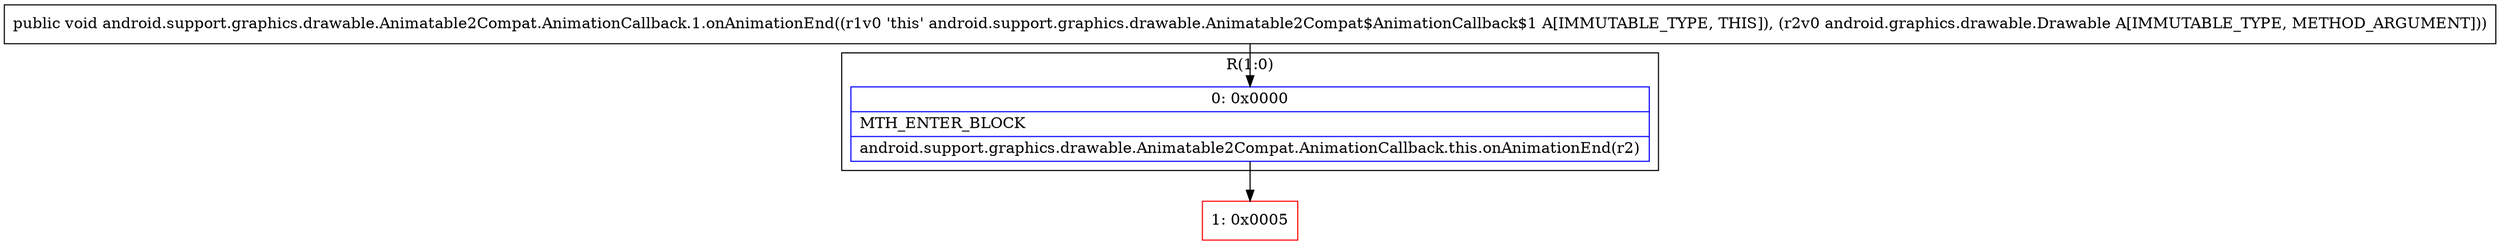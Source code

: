 digraph "CFG forandroid.support.graphics.drawable.Animatable2Compat.AnimationCallback.1.onAnimationEnd(Landroid\/graphics\/drawable\/Drawable;)V" {
subgraph cluster_Region_1442155180 {
label = "R(1:0)";
node [shape=record,color=blue];
Node_0 [shape=record,label="{0\:\ 0x0000|MTH_ENTER_BLOCK\l|android.support.graphics.drawable.Animatable2Compat.AnimationCallback.this.onAnimationEnd(r2)\l}"];
}
Node_1 [shape=record,color=red,label="{1\:\ 0x0005}"];
MethodNode[shape=record,label="{public void android.support.graphics.drawable.Animatable2Compat.AnimationCallback.1.onAnimationEnd((r1v0 'this' android.support.graphics.drawable.Animatable2Compat$AnimationCallback$1 A[IMMUTABLE_TYPE, THIS]), (r2v0 android.graphics.drawable.Drawable A[IMMUTABLE_TYPE, METHOD_ARGUMENT])) }"];
MethodNode -> Node_0;
Node_0 -> Node_1;
}

